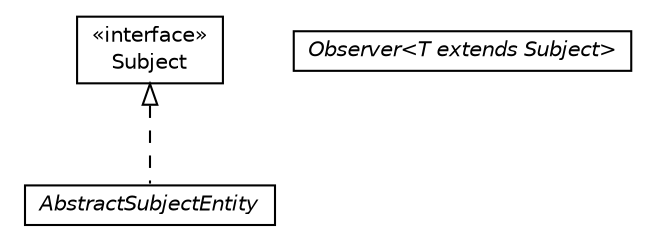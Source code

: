 #!/usr/local/bin/dot
#
# Class diagram 
# Generated by UMLGraph version R5_6_6-8-g8d7759 (http://www.umlgraph.org/)
#

digraph G {
	edge [fontname="Helvetica",fontsize=10,labelfontname="Helvetica",labelfontsize=10];
	node [fontname="Helvetica",fontsize=10,shape=plaintext];
	nodesep=0.25;
	ranksep=0.5;
	// org.dayatang.observer.Subject
	c10189 [label=<<table title="org.dayatang.observer.Subject" border="0" cellborder="1" cellspacing="0" cellpadding="2" port="p" href="./Subject.html">
		<tr><td><table border="0" cellspacing="0" cellpadding="1">
<tr><td align="center" balign="center"> &#171;interface&#187; </td></tr>
<tr><td align="center" balign="center"> Subject </td></tr>
		</table></td></tr>
		</table>>, URL="./Subject.html", fontname="Helvetica", fontcolor="black", fontsize=10.0];
	// org.dayatang.observer.Observer<T extends org.dayatang.observer.Subject>
	c10190 [label=<<table title="org.dayatang.observer.Observer" border="0" cellborder="1" cellspacing="0" cellpadding="2" port="p" href="./Observer.html">
		<tr><td><table border="0" cellspacing="0" cellpadding="1">
<tr><td align="center" balign="center"><font face="Helvetica-Oblique"> Observer&lt;T extends Subject&gt; </font></td></tr>
		</table></td></tr>
		</table>>, URL="./Observer.html", fontname="Helvetica", fontcolor="black", fontsize=10.0];
	// org.dayatang.observer.AbstractSubjectEntity
	c10191 [label=<<table title="org.dayatang.observer.AbstractSubjectEntity" border="0" cellborder="1" cellspacing="0" cellpadding="2" port="p" href="./AbstractSubjectEntity.html">
		<tr><td><table border="0" cellspacing="0" cellpadding="1">
<tr><td align="center" balign="center"><font face="Helvetica-Oblique"> AbstractSubjectEntity </font></td></tr>
		</table></td></tr>
		</table>>, URL="./AbstractSubjectEntity.html", fontname="Helvetica", fontcolor="black", fontsize=10.0];
	//org.dayatang.observer.AbstractSubjectEntity implements org.dayatang.observer.Subject
	c10189:p -> c10191:p [dir=back,arrowtail=empty,style=dashed];
}


